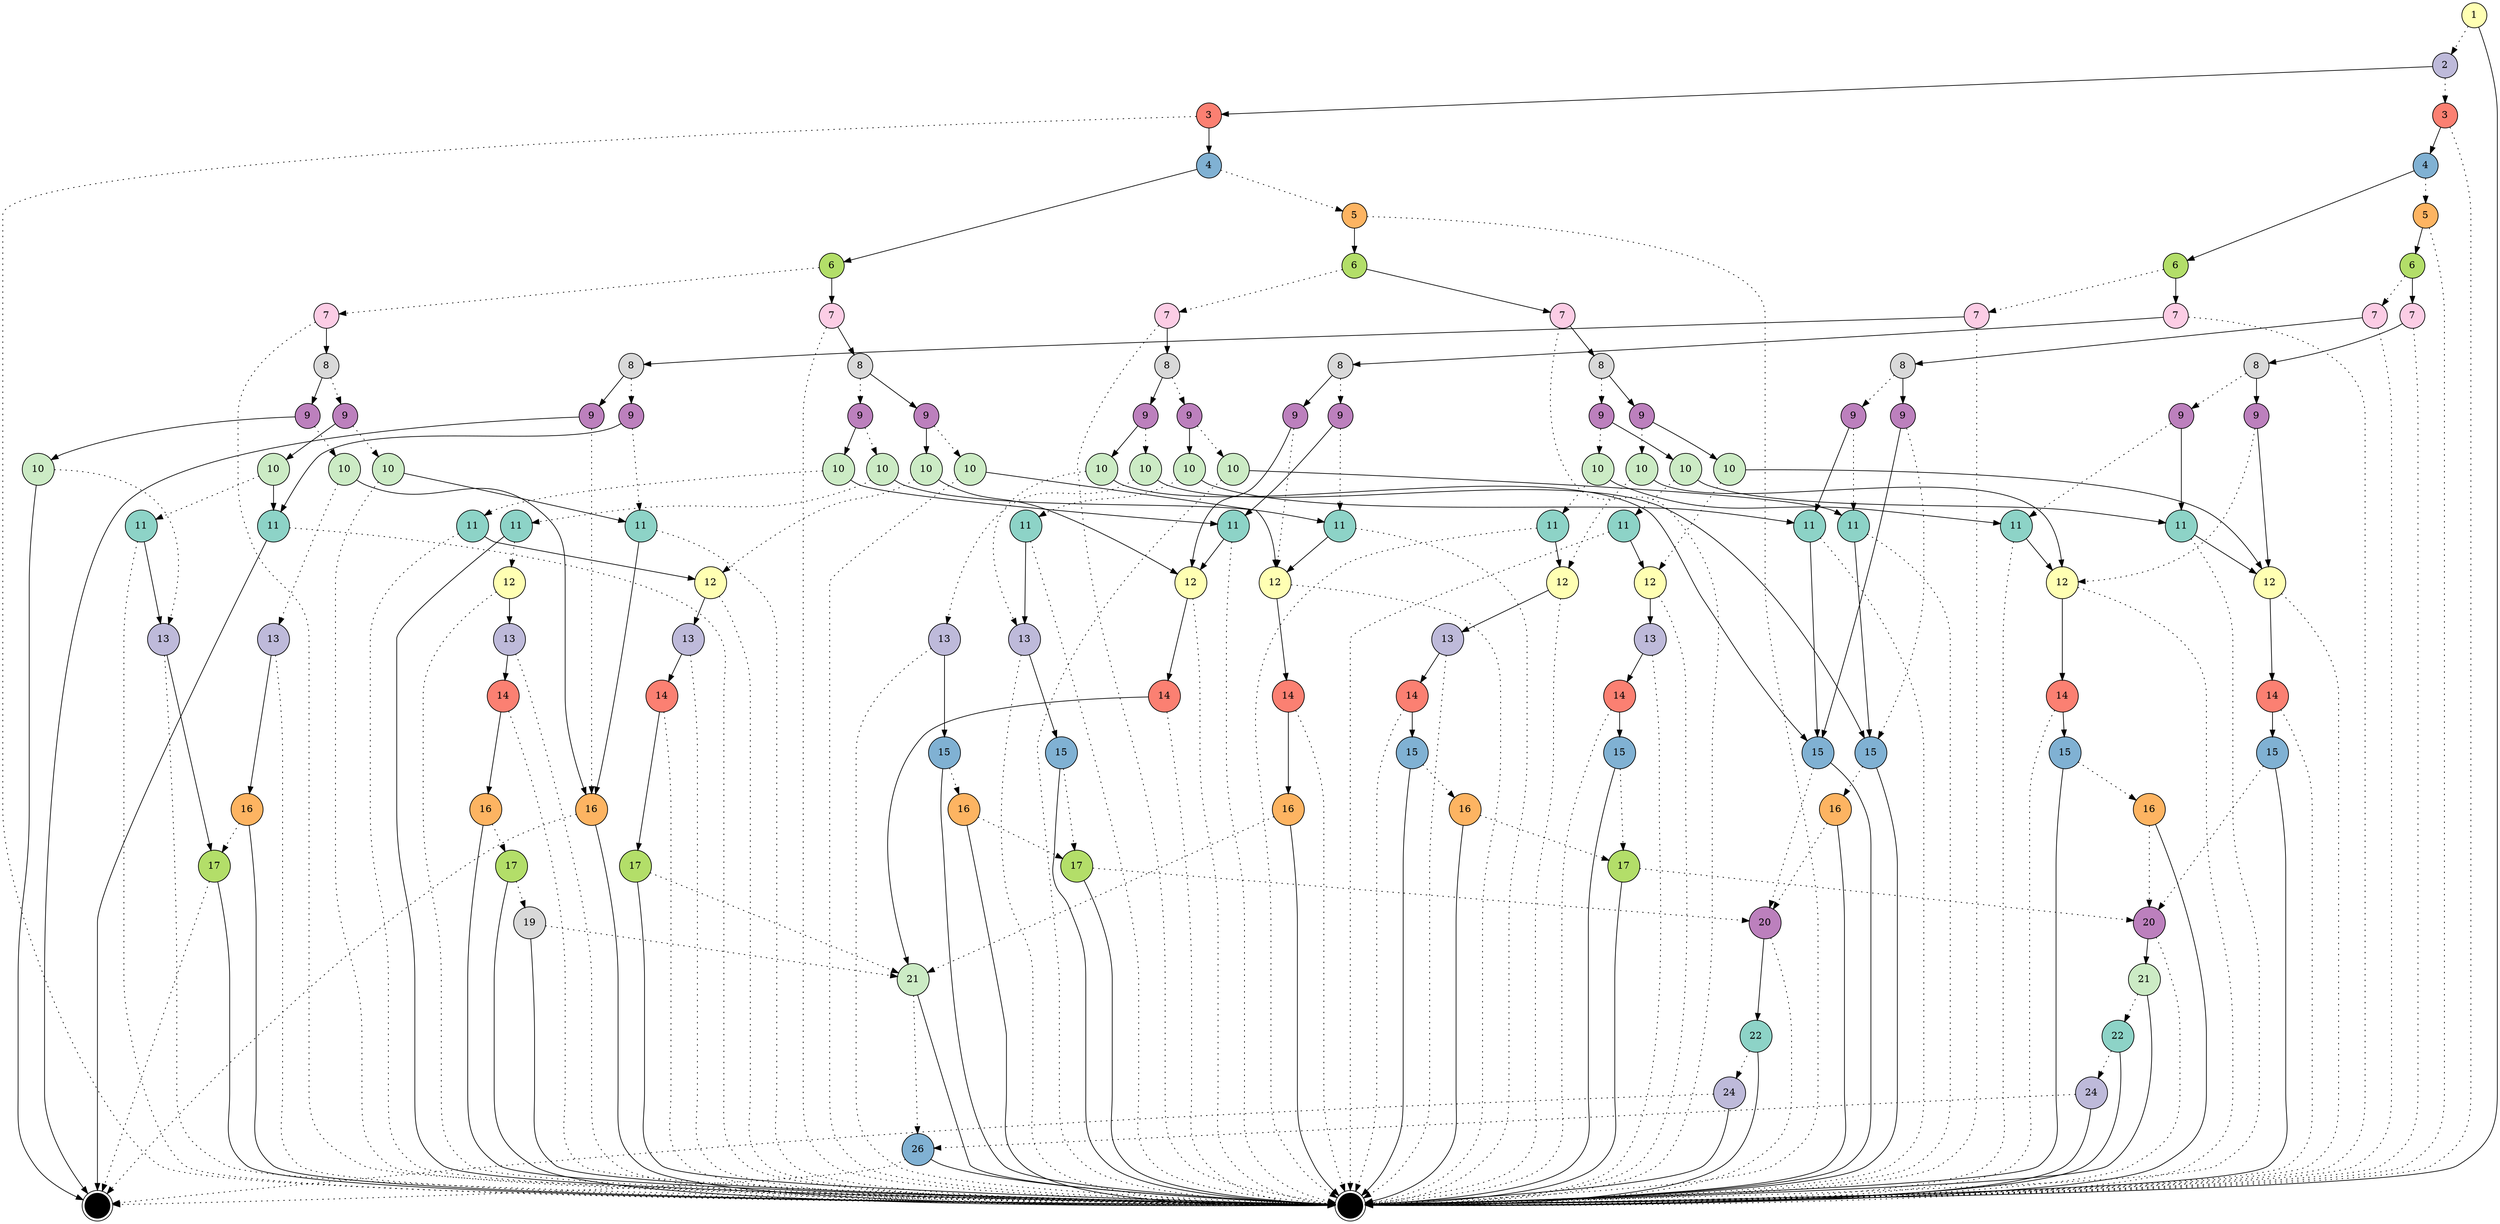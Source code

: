 digraph "" {
		node [colorscheme=set312,
		label="\N",
		shape=circle,
		style=filled
		];
{
graph [rank=same];
216714	[fillcolor=2, label=1, rank=1];
}
{
graph [rank=same];
216713	[fillcolor=3, label=2, rank=2];
}
{
graph [rank=same];
216691	[fillcolor=4, label=3, rank=3];
216712	[fillcolor=4, label=3, rank=3];
}
{
graph [rank=same];
216690	[fillcolor=5, label=4, rank=4];
216711	[fillcolor=5, label=4, rank=4];
}
{
graph [rank=same];
216710	[fillcolor=6, label=5, rank=5];
216689	[fillcolor=6, label=5, rank=5];
}
{
graph [rank=same];
216709	[fillcolor=7, label=6, rank=6];
216700	[fillcolor=7, label=6, rank=6];
216631	[fillcolor=7, label=6, rank=6];
216688	[fillcolor=7, label=6, rank=6];
}
{
graph [rank=same];
216630	[fillcolor=8, label=7, rank=7];
216664	[fillcolor=8, label=7, rank=7];
216704	[fillcolor=8, label=7, rank=7];
216687	[fillcolor=8, label=7, rank=7];
216708	[fillcolor=8, label=7, rank=7];
216695	[fillcolor=8, label=7, rank=7];
216699	[fillcolor=8, label=7, rank=7];
216614	[fillcolor=8, label=7, rank=7];
}
{
graph [rank=same];
216698	[fillcolor=9, label=8, rank=8];
216686	[fillcolor=9, label=8, rank=8];
216703	[fillcolor=9, label=8, rank=8];
216707	[fillcolor=9, label=8, rank=8];
216613	[fillcolor=9, label=8, rank=8];
216663	[fillcolor=9, label=8, rank=8];
216629	[fillcolor=9, label=8, rank=8];
216694	[fillcolor=9, label=8, rank=8];
}
{
graph [rank=same];
216679	[fillcolor=10, label=9, rank=9];
216612	[fillcolor=10, label=9, rank=9];
216702	[fillcolor=10, label=9, rank=9];
216696	[fillcolor=10, label=9, rank=9];
216693	[fillcolor=10, label=9, rank=9];
216705	[fillcolor=10, label=9, rank=9];
216655	[fillcolor=10, label=9, rank=9];
216706	[fillcolor=10, label=9, rank=9];
216692	[fillcolor=10, label=9, rank=9];
216685	[fillcolor=10, label=9, rank=9];
216697	[fillcolor=10, label=9, rank=9];
216599	[fillcolor=10, label=9, rank=9];
216662	[fillcolor=10, label=9, rank=9];
216628	[fillcolor=10, label=9, rank=9];
216701	[fillcolor=10, label=9, rank=9];
216622	[fillcolor=10, label=9, rank=9];
}
{
graph [rank=same];
216598	[fillcolor=11, label=10, rank=10];
216644	[fillcolor=11, label=10, rank=10];
216602	[fillcolor=11, label=10, rank=10];
216654	[fillcolor=11, label=10, rank=10];
216684	[fillcolor=11, label=10, rank=10];
216617	[fillcolor=11, label=10, rank=10];
216621	[fillcolor=11, label=10, rank=10];
216672	[fillcolor=11, label=10, rank=10];
216678	[fillcolor=11, label=10, rank=10];
216682	[fillcolor=11, label=10, rank=10];
216627	[fillcolor=11, label=10, rank=10];
216594	[fillcolor=11, label=10, rank=10];
216658	[fillcolor=11, label=10, rank=10];
216661	[fillcolor=11, label=10, rank=10];
216625	[fillcolor=11, label=10, rank=10];
216611	[fillcolor=11, label=10, rank=10];
}
{
graph [rank=same];
216601	[fillcolor=1, label=11, rank=11];
216657	[fillcolor=1, label=11, rank=11];
216681	[fillcolor=1, label=11, rank=11];
216610	[fillcolor=1, label=11, rank=11];
216659	[fillcolor=1, label=11, rank=11];
216626	[fillcolor=1, label=11, rank=11];
216683	[fillcolor=1, label=11, rank=11];
216600	[fillcolor=1, label=11, rank=11];
216623	[fillcolor=1, label=11, rank=11];
216624	[fillcolor=1, label=11, rank=11];
216680	[fillcolor=1, label=11, rank=11];
216660	[fillcolor=1, label=11, rank=11];
216656	[fillcolor=1, label=11, rank=11];
216603	[fillcolor=1, label=11, rank=11];
}
{
graph [rank=same];
216597	[fillcolor=2, label=12, rank=12];
216643	[fillcolor=2, label=12, rank=12];
216593	[fillcolor=2, label=12, rank=12];
216648	[fillcolor=2, label=12, rank=12];
216609	[fillcolor=2, label=12, rank=12];
216589	[fillcolor=2, label=12, rank=12];
216638	[fillcolor=2, label=12, rank=12];
216653	[fillcolor=2, label=12, rank=12];
}
{
graph [rank=same];
216642	[fillcolor=3, label=13, rank=13];
216652	[fillcolor=3, label=13, rank=13];
216620	[fillcolor=3, label=13, rank=13];
216608	[fillcolor=3, label=13, rank=13];
216677	[fillcolor=3, label=13, rank=13];
216592	[fillcolor=3, label=13, rank=13];
216616	[fillcolor=3, label=13, rank=13];
216671	[fillcolor=3, label=13, rank=13];
}
{
graph [rank=same];
216607	[fillcolor=4, label=14, rank=14];
216596	[fillcolor=4, label=14, rank=14];
216647	[fillcolor=4, label=14, rank=14];
216588	[fillcolor=4, label=14, rank=14];
216591	[fillcolor=4, label=14, rank=14];
216637	[fillcolor=4, label=14, rank=14];
216641	[fillcolor=4, label=14, rank=14];
216651	[fillcolor=4, label=14, rank=14];
}
{
graph [rank=same];
216646	[fillcolor=5, label=15, rank=15];
216674	[fillcolor=5, label=15, rank=15];
216640	[fillcolor=5, label=15, rank=15];
216650	[fillcolor=5, label=15, rank=15];
216670	[fillcolor=5, label=15, rank=15];
216676	[fillcolor=5, label=15, rank=15];
216668	[fillcolor=5, label=15, rank=15];
216636	[fillcolor=5, label=15, rank=15];
}
{
graph [rank=same];
216595	[fillcolor=6, label=16, rank=16];
216645	[fillcolor=6, label=16, rank=16];
216649	[fillcolor=6, label=16, rank=16];
216619	[fillcolor=6, label=16, rank=16];
216606	[fillcolor=6, label=16, rank=16];
216673	[fillcolor=6, label=16, rank=16];
216618	[fillcolor=6, label=16, rank=16];
216675	[fillcolor=6, label=16, rank=16];
}
{
graph [rank=same];
216639	[fillcolor=7, label=17, rank=17];
216615	[fillcolor=7, label=17, rank=17];
216669	[fillcolor=7, label=17, rank=17];
216605	[fillcolor=7, label=17, rank=17];
216590	[fillcolor=7, label=17, rank=17];
}
{
graph [rank=same];
216604	[fillcolor=9, label=19, rank=18];
}
{
graph [rank=same];
216635	[fillcolor=10, label=20, rank=19];
216667	[fillcolor=10, label=20, rank=19];
}
{
graph [rank=same];
216634	[fillcolor=11, label=21, rank=20];
216587	[fillcolor=11, label=21, rank=20];
}
{
graph [rank=same];
216666	[fillcolor=1, label=22, rank=21];
216633	[fillcolor=1, label=22, rank=21];
}
{
graph [rank=same];
216665	[fillcolor=3, label=24, rank=22];
216632	[fillcolor=3, label=24, rank=22];
}
{
graph [rank=same];
216586	[fillcolor=5, label=26, rank=23];
}
0	 [fillcolor=White, label=F, rank=None, shape=doublecircle];
1	 [fillcolor=White, label=T, rank=None, shape=doublecircle];
216688 -> 216687 		[style=dotted];
216688 -> 216664
216622 -> 216621 		[style=dotted];
216622 -> 216617
216675 -> 216669 		[style=dotted];
216675 -> 1
216653 -> 1 		[style=dotted];
216653 -> 216652
216651 -> 1 		[style=dotted];
216651 -> 216650
216618 -> 0 		[style=dotted];
216618 -> 1
216671 -> 1 		[style=dotted];
216671 -> 216670
216641 -> 1 		[style=dotted];
216641 -> 216640
216614 -> 1 		[style=dotted];
216614 -> 216613
216694 -> 216693 		[style=dotted];
216694 -> 216692
216616 -> 1 		[style=dotted];
216616 -> 216615
216603 -> 1 		[style=dotted];
216603 -> 216597
216712 -> 1 		[style=dotted];
216712 -> 216711
216590 -> 216587 		[style=dotted];
216590 -> 1
216586 -> 0 		[style=dotted];
216586 -> 1
216701 -> 216648 		[style=dotted];
216701 -> 216638
216689 -> 1 		[style=dotted];
216689 -> 216688
216637 -> 1 		[style=dotted];
216637 -> 216636
216604 -> 216587 		[style=dotted];
216604 -> 1
216587 -> 216586 		[style=dotted];
216587 -> 1
216714 -> 216713 		[style=dotted];
216714 -> 1
216711 -> 216710 		[style=dotted];
216711 -> 216700
216629 -> 216628 		[style=dotted];
216629 -> 216622
216591 -> 1 		[style=dotted];
216591 -> 216590
216663 -> 216662 		[style=dotted];
216663 -> 216655
216588 -> 1 		[style=dotted];
216588 -> 216587
216628 -> 216627 		[style=dotted];
216628 -> 216625
216636 -> 216635 		[style=dotted];
216636 -> 1
216668 -> 216667 		[style=dotted];
216668 -> 1
216638 -> 1 		[style=dotted];
216638 -> 216637
216631 -> 216630 		[style=dotted];
216631 -> 216614
216699 -> 1 		[style=dotted];
216699 -> 216698
216676 -> 216675 		[style=dotted];
216676 -> 1
216662 -> 216661 		[style=dotted];
216662 -> 216658
216599 -> 216598 		[style=dotted];
216599 -> 216594
216611 -> 216610 		[style=dotted];
216611 -> 216603
216592 -> 1 		[style=dotted];
216592 -> 216591
216656 -> 1 		[style=dotted];
216656 -> 216638
216697 -> 216626 		[style=dotted];
216697 -> 216623
216685 -> 216684 		[style=dotted];
216685 -> 216682
216700 -> 216699 		[style=dotted];
216700 -> 216695
216670 -> 216669 		[style=dotted];
216670 -> 1
216633 -> 216632 		[style=dotted];
216633 -> 1
216605 -> 216604 		[style=dotted];
216605 -> 1
216677 -> 1 		[style=dotted];
216677 -> 216676
216692 -> 216597 		[style=dotted];
216692 -> 216589
216660 -> 1 		[style=dotted];
216660 -> 216653
216695 -> 1 		[style=dotted];
216695 -> 216694
216666 -> 216665 		[style=dotted];
216666 -> 1
216708 -> 1 		[style=dotted];
216708 -> 216707
216625 -> 216624 		[style=dotted];
216625 -> 216623
216691 -> 1 		[style=dotted];
216691 -> 216690
216706 -> 216683 		[style=dotted];
216706 -> 216680
216632 -> 216586 		[style=dotted];
216632 -> 1
216608 -> 1 		[style=dotted];
216608 -> 216607
216650 -> 216649 		[style=dotted];
216650 -> 1
216640 -> 216639 		[style=dotted];
216640 -> 1
216661 -> 216660 		[style=dotted];
216661 -> 216659
216673 -> 216667 		[style=dotted];
216673 -> 1
216658 -> 216657 		[style=dotted];
216658 -> 216656
216680 -> 1 		[style=dotted];
216680 -> 216668
216594 -> 216593 		[style=dotted];
216594 -> 216589
216624 -> 1 		[style=dotted];
216624 -> 216616
216613 -> 216612 		[style=dotted];
216613 -> 216599
216667 -> 1 		[style=dotted];
216667 -> 216666
216627 -> 1 		[style=dotted];
216627 -> 216626
216647 -> 1 		[style=dotted];
216647 -> 216646
216709 -> 216708 		[style=dotted];
216709 -> 216704
216707 -> 216706 		[style=dotted];
216707 -> 216705
216623 -> 1 		[style=dotted];
216623 -> 0
216703 -> 216702 		[style=dotted];
216703 -> 216701
216682 -> 216681 		[style=dotted];
216682 -> 216680
216606 -> 216605 		[style=dotted];
216606 -> 1
216620 -> 1 		[style=dotted];
216620 -> 216619
216600 -> 1 		[style=dotted];
216600 -> 216589
216678 -> 216677 		[style=dotted];
216678 -> 216674
216669 -> 216667 		[style=dotted];
216669 -> 1
216652 -> 1 		[style=dotted];
216652 -> 216651
216690 -> 216689 		[style=dotted];
216690 -> 216631
216672 -> 216671 		[style=dotted];
216672 -> 216668
216621 -> 216620 		[style=dotted];
216621 -> 216618
216617 -> 216616 		[style=dotted];
216617 -> 0
216635 -> 1 		[style=dotted];
216635 -> 216634
216615 -> 0 		[style=dotted];
216615 -> 1
216687 -> 1 		[style=dotted];
216687 -> 216686
216684 -> 1 		[style=dotted];
216684 -> 216683
216619 -> 216615 		[style=dotted];
216619 -> 1
216683 -> 1 		[style=dotted];
216683 -> 216674
216654 -> 216653 		[style=dotted];
216654 -> 216648
216655 -> 216654 		[style=dotted];
216655 -> 216644
216704 -> 1 		[style=dotted];
216704 -> 216703
216596 -> 1 		[style=dotted];
216596 -> 216595
216705 -> 216674 		[style=dotted];
216705 -> 216668
216634 -> 216633 		[style=dotted];
216634 -> 1
216589 -> 1 		[style=dotted];
216589 -> 216588
216649 -> 216639 		[style=dotted];
216649 -> 1
216686 -> 216685 		[style=dotted];
216686 -> 216679
216609 -> 1 		[style=dotted];
216609 -> 216608
216710 -> 1 		[style=dotted];
216710 -> 216709
216626 -> 1 		[style=dotted];
216626 -> 216618
216664 -> 1 		[style=dotted];
216664 -> 216663
216648 -> 1 		[style=dotted];
216648 -> 216647
216645 -> 216635 		[style=dotted];
216645 -> 1
216602 -> 216601 		[style=dotted];
216602 -> 216600
216693 -> 216603 		[style=dotted];
216693 -> 216600
216696 -> 216618 		[style=dotted];
216696 -> 0
216659 -> 1 		[style=dotted];
216659 -> 216648
216610 -> 216609 		[style=dotted];
216610 -> 1
216644 -> 216643 		[style=dotted];
216644 -> 216638
216674 -> 216673 		[style=dotted];
216674 -> 1
216665 -> 0 		[style=dotted];
216665 -> 1
216639 -> 216635 		[style=dotted];
216639 -> 1
216607 -> 1 		[style=dotted];
216607 -> 216606
216593 -> 1 		[style=dotted];
216593 -> 216592
216702 -> 216659 		[style=dotted];
216702 -> 216656
216713 -> 216712 		[style=dotted];
216713 -> 216691
216698 -> 216697 		[style=dotted];
216698 -> 216696
216595 -> 216587 		[style=dotted];
216595 -> 1
216681 -> 1 		[style=dotted];
216681 -> 216671
216657 -> 1 		[style=dotted];
216657 -> 216643
216612 -> 216611 		[style=dotted];
216612 -> 216602
216646 -> 216645 		[style=dotted];
216646 -> 1
216643 -> 1 		[style=dotted];
216643 -> 216642
216642 -> 1 		[style=dotted];
216642 -> 216641
216630 -> 1 		[style=dotted];
216630 -> 216629
216601 -> 1 		[style=dotted];
216601 -> 216593
216598 -> 1 		[style=dotted];
216598 -> 216597
216679 -> 216678 		[style=dotted];
216679 -> 216672
216597 -> 1 		[style=dotted];
216597 -> 216596
}